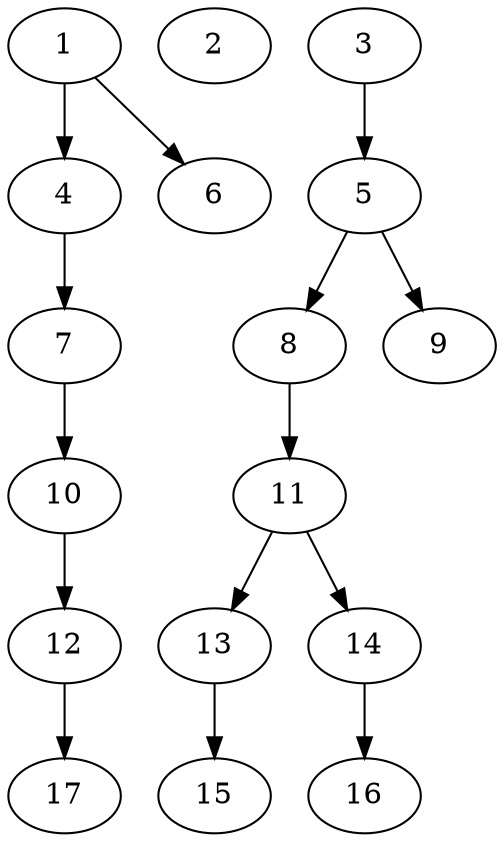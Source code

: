 // DAG (tier=1-easy, mode=compute, n=17, ccr=0.293, fat=0.479, density=0.289, regular=0.747, jump=0.086, mindata=262144, maxdata=2097152)
// DAG automatically generated by daggen at Sun Aug 24 16:33:32 2025
// /home/ermia/Project/Environments/daggen/bin/daggen --dot --ccr 0.293 --fat 0.479 --regular 0.747 --density 0.289 --jump 0.086 --mindata 262144 --maxdata 2097152 -n 17 
digraph G {
  1 [size="4539729013597274112", alpha="0.19", expect_size="2269864506798637056"]
  1 -> 4 [size ="21933601062912"]
  1 -> 6 [size ="21933601062912"]
  2 [size="95900846209892352", alpha="0.19", expect_size="47950423104946176"]
  3 [size="4455696254850562", alpha="0.07", expect_size="2227848127425281"]
  3 -> 5 [size ="1956969971712"]
  4 [size="3729462286468941", alpha="0.12", expect_size="1864731143234470"]
  4 -> 7 [size ="3924660584448"]
  5 [size="3350053015563189", alpha="0.12", expect_size="1675026507781594"]
  5 -> 8 [size ="7349225914368"]
  5 -> 9 [size ="7349225914368"]
  6 [size="193662357078016000", alpha="0.19", expect_size="96831178539008000"]
  7 [size="574867766113206272", alpha="0.03", expect_size="287433883056603136"]
  7 -> 10 [size ="5530978353152"]
  8 [size="335623907591911", alpha="0.05", expect_size="167811953795955"]
  8 -> 11 [size ="11113236267008"]
  9 [size="22263418219914504", alpha="0.15", expect_size="11131709109957252"]
  10 [size="20297845141703908", alpha="0.14", expect_size="10148922570851954"]
  10 -> 12 [size ="13959482572800"]
  11 [size="18759409869641236", alpha="0.13", expect_size="9379704934820618"]
  11 -> 13 [size ="8761766838272"]
  11 -> 14 [size ="8761766838272"]
  12 [size="72167246902016", alpha="0.10", expect_size="36083623451008"]
  12 -> 17 [size ="1683627180032"]
  13 [size="658811805001096", alpha="0.17", expect_size="329405902500548"]
  13 -> 15 [size ="18424101076992"]
  14 [size="877206650079474", alpha="0.20", expect_size="438603325039737"]
  14 -> 16 [size ="17685735800832"]
  15 [size="69011230611965", alpha="0.12", expect_size="34505615305982"]
  16 [size="25993891340646628", alpha="0.12", expect_size="12996945670323314"]
  17 [size="9044898855923542", alpha="0.05", expect_size="4522449427961771"]
}